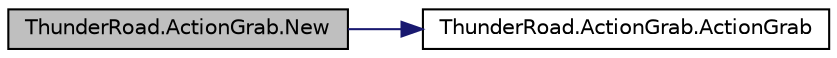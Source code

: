 digraph "ThunderRoad.ActionGrab.New"
{
 // LATEX_PDF_SIZE
  edge [fontname="Helvetica",fontsize="10",labelfontname="Helvetica",labelfontsize="10"];
  node [fontname="Helvetica",fontsize="10",shape=record];
  rankdir="LR";
  Node1 [label="ThunderRoad.ActionGrab.New",height=0.2,width=0.4,color="black", fillcolor="grey75", style="filled", fontcolor="black",tooltip="News the specified type."];
  Node1 -> Node2 [color="midnightblue",fontsize="10",style="solid",fontname="Helvetica"];
  Node2 [label="ThunderRoad.ActionGrab.ActionGrab",height=0.2,width=0.4,color="black", fillcolor="white", style="filled",URL="$class_thunder_road_1_1_action_grab.html#aa2c560913f27b56acbd97a69952deb1d",tooltip="Initializes a new instance of the ActionGrab class."];
}
